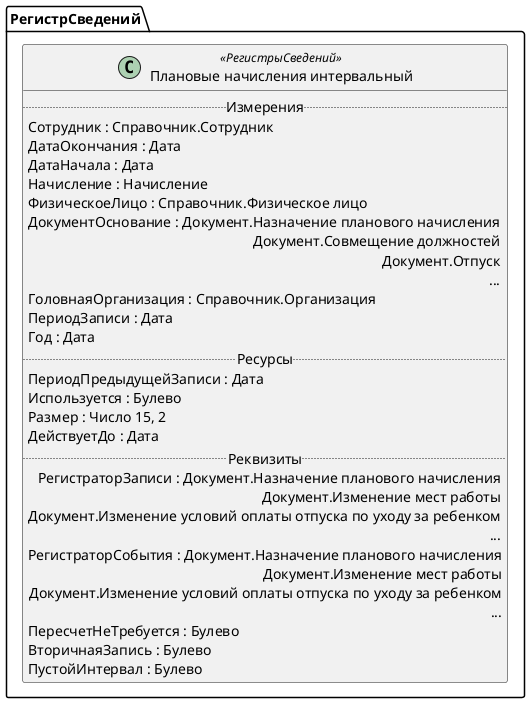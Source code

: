 ﻿@startuml ПлановыеНачисленияИнтервальный
'!include templates.wsd
'..\include templates.wsd
class РегистрСведений.ПлановыеНачисленияИнтервальный as "Плановые начисления интервальный" <<РегистрыСведений>>
{
..Измерения..
Сотрудник : Справочник.Сотрудник
ДатаОкончания : Дата
ДатаНачала : Дата
Начисление : Начисление
ФизическоеЛицо : Справочник.Физическое лицо
ДокументОснование : Документ.Назначение планового начисления\rДокумент.Совмещение должностей\rДокумент.Отпуск\r...
ГоловнаяОрганизация : Справочник.Организация
ПериодЗаписи : Дата
Год : Дата
..Ресурсы..
ПериодПредыдущейЗаписи : Дата
Используется : Булево
Размер : Число 15, 2
ДействуетДо : Дата
..Реквизиты..
РегистраторЗаписи : Документ.Назначение планового начисления\rДокумент.Изменение мест работы\rДокумент.Изменение условий оплаты отпуска по уходу за ребенком\r...
РегистраторСобытия : Документ.Назначение планового начисления\rДокумент.Изменение мест работы\rДокумент.Изменение условий оплаты отпуска по уходу за ребенком\r...
ПересчетНеТребуется : Булево
ВторичнаяЗапись : Булево
ПустойИнтервал : Булево
}
@enduml
